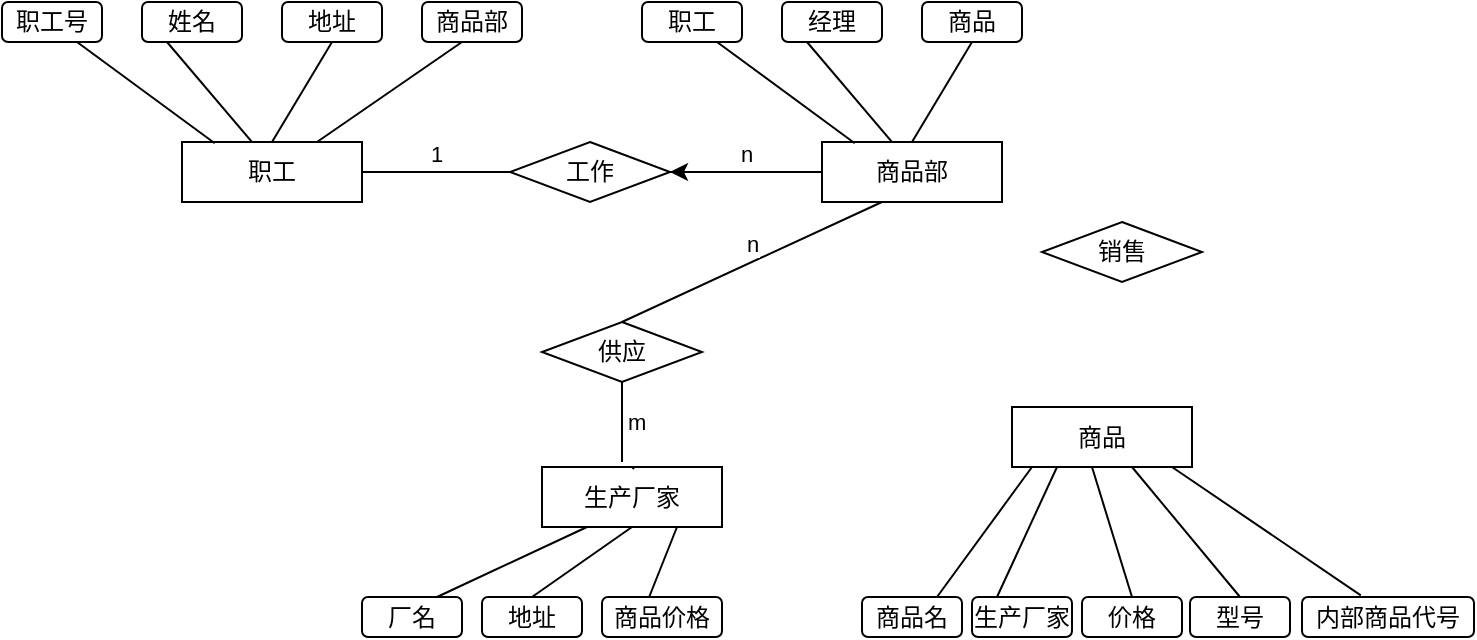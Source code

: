 <mxfile version="21.2.1" type="github">
  <diagram id="1euNr-ZvP-c1quhRwDG3" name="Page-1">
    <mxGraphModel dx="1050" dy="645" grid="1" gridSize="10" guides="1" tooltips="1" connect="1" arrows="1" fold="1" page="1" pageScale="1" pageWidth="827" pageHeight="1169" math="0" shadow="0">
      <root>
        <mxCell id="0" />
        <mxCell id="1" parent="0" />
        <mxCell id="cQ6EdihxnBdIqwO5FPxj-1" value="职工号" style="rounded=1;whiteSpace=wrap;html=1;" parent="1" vertex="1">
          <mxGeometry x="110" y="240" width="50" height="20" as="geometry" />
        </mxCell>
        <mxCell id="qFNM6MwS37XUXvukyAiJ-1" value="姓名" style="rounded=1;whiteSpace=wrap;html=1;" vertex="1" parent="1">
          <mxGeometry x="180" y="240" width="50" height="20" as="geometry" />
        </mxCell>
        <mxCell id="qFNM6MwS37XUXvukyAiJ-2" value="职工" style="rounded=0;whiteSpace=wrap;html=1;" vertex="1" parent="1">
          <mxGeometry x="200" y="310" width="90" height="30" as="geometry" />
        </mxCell>
        <mxCell id="qFNM6MwS37XUXvukyAiJ-3" value="" style="endArrow=none;html=1;rounded=0;exitX=0.182;exitY=0.02;exitDx=0;exitDy=0;exitPerimeter=0;entryX=0.75;entryY=1;entryDx=0;entryDy=0;" edge="1" parent="1" source="qFNM6MwS37XUXvukyAiJ-2" target="cQ6EdihxnBdIqwO5FPxj-1">
          <mxGeometry width="50" height="50" relative="1" as="geometry">
            <mxPoint x="260" y="310" as="sourcePoint" />
            <mxPoint x="310" y="260" as="targetPoint" />
          </mxGeometry>
        </mxCell>
        <mxCell id="qFNM6MwS37XUXvukyAiJ-4" value="" style="endArrow=none;html=1;rounded=0;exitX=0.387;exitY=-0.007;exitDx=0;exitDy=0;exitPerimeter=0;entryX=0.25;entryY=1;entryDx=0;entryDy=0;" edge="1" parent="1" source="qFNM6MwS37XUXvukyAiJ-2" target="qFNM6MwS37XUXvukyAiJ-1">
          <mxGeometry width="50" height="50" relative="1" as="geometry">
            <mxPoint x="420" y="320" as="sourcePoint" />
            <mxPoint x="470" y="270" as="targetPoint" />
          </mxGeometry>
        </mxCell>
        <mxCell id="qFNM6MwS37XUXvukyAiJ-5" value="地址" style="rounded=1;whiteSpace=wrap;html=1;" vertex="1" parent="1">
          <mxGeometry x="250" y="240" width="50" height="20" as="geometry" />
        </mxCell>
        <mxCell id="qFNM6MwS37XUXvukyAiJ-6" value="商品部" style="rounded=1;whiteSpace=wrap;html=1;" vertex="1" parent="1">
          <mxGeometry x="320" y="240" width="50" height="20" as="geometry" />
        </mxCell>
        <mxCell id="qFNM6MwS37XUXvukyAiJ-7" value="" style="endArrow=none;html=1;rounded=0;entryX=0.5;entryY=1;entryDx=0;entryDy=0;exitX=0.5;exitY=0;exitDx=0;exitDy=0;" edge="1" parent="1" source="qFNM6MwS37XUXvukyAiJ-2" target="qFNM6MwS37XUXvukyAiJ-5">
          <mxGeometry width="50" height="50" relative="1" as="geometry">
            <mxPoint x="310" y="400" as="sourcePoint" />
            <mxPoint x="360" y="350" as="targetPoint" />
          </mxGeometry>
        </mxCell>
        <mxCell id="qFNM6MwS37XUXvukyAiJ-8" value="" style="endArrow=none;html=1;rounded=0;exitX=0.75;exitY=0;exitDx=0;exitDy=0;" edge="1" parent="1" source="qFNM6MwS37XUXvukyAiJ-2">
          <mxGeometry width="50" height="50" relative="1" as="geometry">
            <mxPoint x="290" y="310" as="sourcePoint" />
            <mxPoint x="340" y="260" as="targetPoint" />
          </mxGeometry>
        </mxCell>
        <mxCell id="qFNM6MwS37XUXvukyAiJ-9" value="职工" style="rounded=1;whiteSpace=wrap;html=1;" vertex="1" parent="1">
          <mxGeometry x="430" y="240" width="50" height="20" as="geometry" />
        </mxCell>
        <mxCell id="qFNM6MwS37XUXvukyAiJ-10" value="经理" style="rounded=1;whiteSpace=wrap;html=1;" vertex="1" parent="1">
          <mxGeometry x="500" y="240" width="50" height="20" as="geometry" />
        </mxCell>
        <mxCell id="qFNM6MwS37XUXvukyAiJ-42" value="" style="edgeStyle=orthogonalEdgeStyle;rounded=0;orthogonalLoop=1;jettySize=auto;html=1;" edge="1" parent="1" source="qFNM6MwS37XUXvukyAiJ-11" target="qFNM6MwS37XUXvukyAiJ-38">
          <mxGeometry relative="1" as="geometry" />
        </mxCell>
        <mxCell id="qFNM6MwS37XUXvukyAiJ-11" value="商品部" style="rounded=0;whiteSpace=wrap;html=1;" vertex="1" parent="1">
          <mxGeometry x="520" y="310" width="90" height="30" as="geometry" />
        </mxCell>
        <mxCell id="qFNM6MwS37XUXvukyAiJ-12" value="" style="endArrow=none;html=1;rounded=0;exitX=0.182;exitY=0.02;exitDx=0;exitDy=0;exitPerimeter=0;entryX=0.75;entryY=1;entryDx=0;entryDy=0;" edge="1" parent="1" source="qFNM6MwS37XUXvukyAiJ-11" target="qFNM6MwS37XUXvukyAiJ-9">
          <mxGeometry width="50" height="50" relative="1" as="geometry">
            <mxPoint x="580" y="310" as="sourcePoint" />
            <mxPoint x="630" y="260" as="targetPoint" />
          </mxGeometry>
        </mxCell>
        <mxCell id="qFNM6MwS37XUXvukyAiJ-13" value="" style="endArrow=none;html=1;rounded=0;exitX=0.387;exitY=-0.007;exitDx=0;exitDy=0;exitPerimeter=0;entryX=0.25;entryY=1;entryDx=0;entryDy=0;" edge="1" parent="1" source="qFNM6MwS37XUXvukyAiJ-11" target="qFNM6MwS37XUXvukyAiJ-10">
          <mxGeometry width="50" height="50" relative="1" as="geometry">
            <mxPoint x="740" y="320" as="sourcePoint" />
            <mxPoint x="790" y="270" as="targetPoint" />
          </mxGeometry>
        </mxCell>
        <mxCell id="qFNM6MwS37XUXvukyAiJ-15" value="商品" style="rounded=1;whiteSpace=wrap;html=1;" vertex="1" parent="1">
          <mxGeometry x="570" y="240" width="50" height="20" as="geometry" />
        </mxCell>
        <mxCell id="qFNM6MwS37XUXvukyAiJ-16" value="" style="endArrow=none;html=1;rounded=0;entryX=0.5;entryY=1;entryDx=0;entryDy=0;exitX=0.5;exitY=0;exitDx=0;exitDy=0;" edge="1" parent="1" source="qFNM6MwS37XUXvukyAiJ-11">
          <mxGeometry width="50" height="50" relative="1" as="geometry">
            <mxPoint x="630" y="400" as="sourcePoint" />
            <mxPoint x="595" y="260" as="targetPoint" />
          </mxGeometry>
        </mxCell>
        <mxCell id="qFNM6MwS37XUXvukyAiJ-19" value="商品名" style="rounded=1;whiteSpace=wrap;html=1;" vertex="1" parent="1">
          <mxGeometry x="540" y="537.5" width="50" height="20" as="geometry" />
        </mxCell>
        <mxCell id="qFNM6MwS37XUXvukyAiJ-20" value="生产厂家" style="rounded=1;whiteSpace=wrap;html=1;" vertex="1" parent="1">
          <mxGeometry x="595" y="537.5" width="50" height="20" as="geometry" />
        </mxCell>
        <mxCell id="qFNM6MwS37XUXvukyAiJ-21" value="商品" style="rounded=0;whiteSpace=wrap;html=1;" vertex="1" parent="1">
          <mxGeometry x="615" y="442.5" width="90" height="30" as="geometry" />
        </mxCell>
        <mxCell id="qFNM6MwS37XUXvukyAiJ-22" value="" style="endArrow=none;html=1;rounded=0;entryX=0.75;entryY=0;entryDx=0;entryDy=0;" edge="1" parent="1" target="qFNM6MwS37XUXvukyAiJ-19">
          <mxGeometry width="50" height="50" relative="1" as="geometry">
            <mxPoint x="625" y="472.5" as="sourcePoint" />
            <mxPoint x="680" y="557.5" as="targetPoint" />
          </mxGeometry>
        </mxCell>
        <mxCell id="qFNM6MwS37XUXvukyAiJ-23" value="" style="endArrow=none;html=1;rounded=0;exitX=0.25;exitY=1;exitDx=0;exitDy=0;entryX=0.25;entryY=0;entryDx=0;entryDy=0;" edge="1" parent="1" source="qFNM6MwS37XUXvukyAiJ-21" target="qFNM6MwS37XUXvukyAiJ-20">
          <mxGeometry width="50" height="50" relative="1" as="geometry">
            <mxPoint x="790" y="617.5" as="sourcePoint" />
            <mxPoint x="840" y="567.5" as="targetPoint" />
          </mxGeometry>
        </mxCell>
        <mxCell id="qFNM6MwS37XUXvukyAiJ-24" value="价格" style="rounded=1;whiteSpace=wrap;html=1;" vertex="1" parent="1">
          <mxGeometry x="650" y="537.5" width="50" height="20" as="geometry" />
        </mxCell>
        <mxCell id="qFNM6MwS37XUXvukyAiJ-25" value="型号" style="rounded=1;whiteSpace=wrap;html=1;" vertex="1" parent="1">
          <mxGeometry x="704" y="537.5" width="50" height="20" as="geometry" />
        </mxCell>
        <mxCell id="qFNM6MwS37XUXvukyAiJ-26" value="" style="endArrow=none;html=1;rounded=0;entryX=0.5;entryY=0;entryDx=0;entryDy=0;" edge="1" parent="1" target="qFNM6MwS37XUXvukyAiJ-24">
          <mxGeometry width="50" height="50" relative="1" as="geometry">
            <mxPoint x="655" y="472.5" as="sourcePoint" />
            <mxPoint x="635" y="532.5" as="targetPoint" />
          </mxGeometry>
        </mxCell>
        <mxCell id="qFNM6MwS37XUXvukyAiJ-27" value="" style="endArrow=none;html=1;rounded=0;entryX=0.5;entryY=0;entryDx=0;entryDy=0;" edge="1" parent="1" target="qFNM6MwS37XUXvukyAiJ-25">
          <mxGeometry width="50" height="50" relative="1" as="geometry">
            <mxPoint x="675" y="472.5" as="sourcePoint" />
            <mxPoint x="710" y="557.5" as="targetPoint" />
          </mxGeometry>
        </mxCell>
        <mxCell id="qFNM6MwS37XUXvukyAiJ-28" value="内部商品代号" style="rounded=1;whiteSpace=wrap;html=1;" vertex="1" parent="1">
          <mxGeometry x="760" y="537.5" width="86" height="20" as="geometry" />
        </mxCell>
        <mxCell id="qFNM6MwS37XUXvukyAiJ-29" value="" style="endArrow=none;html=1;rounded=0;entryX=0.342;entryY=-0.04;entryDx=0;entryDy=0;entryPerimeter=0;" edge="1" parent="1" target="qFNM6MwS37XUXvukyAiJ-28">
          <mxGeometry width="50" height="50" relative="1" as="geometry">
            <mxPoint x="695" y="472.5" as="sourcePoint" />
            <mxPoint x="790" y="557.5" as="targetPoint" />
          </mxGeometry>
        </mxCell>
        <mxCell id="qFNM6MwS37XUXvukyAiJ-30" value="厂名" style="rounded=1;whiteSpace=wrap;html=1;direction=east;flipH=0;flipV=0;" vertex="1" parent="1">
          <mxGeometry x="290" y="537.5" width="50" height="20" as="geometry" />
        </mxCell>
        <mxCell id="qFNM6MwS37XUXvukyAiJ-31" value="地址" style="rounded=1;whiteSpace=wrap;html=1;direction=east;flipH=0;flipV=0;" vertex="1" parent="1">
          <mxGeometry x="350" y="537.5" width="50" height="20" as="geometry" />
        </mxCell>
        <mxCell id="qFNM6MwS37XUXvukyAiJ-32" value="生产厂家" style="rounded=0;whiteSpace=wrap;html=1;direction=east;flipH=0;flipV=0;" vertex="1" parent="1">
          <mxGeometry x="380" y="472.5" width="90" height="30" as="geometry" />
        </mxCell>
        <mxCell id="qFNM6MwS37XUXvukyAiJ-33" value="" style="endArrow=none;html=1;rounded=0;exitX=0.25;exitY=1;exitDx=0;exitDy=0;entryX=0.75;entryY=0;entryDx=0;entryDy=0;" edge="1" parent="1" source="qFNM6MwS37XUXvukyAiJ-32" target="qFNM6MwS37XUXvukyAiJ-30">
          <mxGeometry width="50" height="50" relative="1" as="geometry">
            <mxPoint x="497.24" y="501.3" as="sourcePoint" />
            <mxPoint x="547.24" y="451.3" as="targetPoint" />
          </mxGeometry>
        </mxCell>
        <mxCell id="qFNM6MwS37XUXvukyAiJ-34" value="" style="endArrow=none;html=1;rounded=0;exitX=0.5;exitY=1;exitDx=0;exitDy=0;entryX=0.5;entryY=0;entryDx=0;entryDy=0;" edge="1" parent="1" source="qFNM6MwS37XUXvukyAiJ-32" target="qFNM6MwS37XUXvukyAiJ-31">
          <mxGeometry width="50" height="50" relative="1" as="geometry">
            <mxPoint x="620.34" y="512.92" as="sourcePoint" />
            <mxPoint x="670.34" y="462.92" as="targetPoint" />
          </mxGeometry>
        </mxCell>
        <mxCell id="qFNM6MwS37XUXvukyAiJ-35" value="商品价格" style="rounded=1;whiteSpace=wrap;html=1;direction=east;flipH=0;flipV=0;" vertex="1" parent="1">
          <mxGeometry x="410" y="537.5" width="60" height="20" as="geometry" />
        </mxCell>
        <mxCell id="qFNM6MwS37XUXvukyAiJ-36" value="" style="endArrow=none;html=1;rounded=0;entryX=0.5;entryY=0;entryDx=0;entryDy=0;exitX=0.5;exitY=0;exitDx=0;exitDy=0;" edge="1" parent="1" source="qFNM6MwS37XUXvukyAiJ-32">
          <mxGeometry width="50" height="50" relative="1" as="geometry">
            <mxPoint x="461" y="613.5" as="sourcePoint" />
            <mxPoint x="426" y="473.5" as="targetPoint" />
          </mxGeometry>
        </mxCell>
        <mxCell id="qFNM6MwS37XUXvukyAiJ-40" value="1" style="edgeStyle=orthogonalEdgeStyle;rounded=0;orthogonalLoop=1;jettySize=auto;html=1;entryX=1;entryY=0.5;entryDx=0;entryDy=0;endArrow=none;endFill=0;labelPosition=center;verticalLabelPosition=top;align=center;verticalAlign=bottom;" edge="1" parent="1" source="qFNM6MwS37XUXvukyAiJ-38" target="qFNM6MwS37XUXvukyAiJ-2">
          <mxGeometry relative="1" as="geometry" />
        </mxCell>
        <mxCell id="qFNM6MwS37XUXvukyAiJ-41" value="n" style="edgeStyle=orthogonalEdgeStyle;rounded=0;orthogonalLoop=1;jettySize=auto;html=1;exitX=1;exitY=0.5;exitDx=0;exitDy=0;entryX=0;entryY=0.5;entryDx=0;entryDy=0;endArrow=none;endFill=0;labelPosition=center;verticalLabelPosition=top;align=center;verticalAlign=bottom;" edge="1" parent="1" source="qFNM6MwS37XUXvukyAiJ-38" target="qFNM6MwS37XUXvukyAiJ-11">
          <mxGeometry relative="1" as="geometry" />
        </mxCell>
        <mxCell id="qFNM6MwS37XUXvukyAiJ-38" value="工作" style="rhombus;whiteSpace=wrap;html=1;" vertex="1" parent="1">
          <mxGeometry x="364" y="310" width="80" height="30" as="geometry" />
        </mxCell>
        <mxCell id="qFNM6MwS37XUXvukyAiJ-43" value="" style="endArrow=none;html=1;rounded=0;entryX=0.75;entryY=1;entryDx=0;entryDy=0;exitX=0.393;exitY=0;exitDx=0;exitDy=0;exitPerimeter=0;" edge="1" parent="1" source="qFNM6MwS37XUXvukyAiJ-35" target="qFNM6MwS37XUXvukyAiJ-32">
          <mxGeometry width="50" height="50" relative="1" as="geometry">
            <mxPoint x="490" y="532.5" as="sourcePoint" />
            <mxPoint x="540" y="482.5" as="targetPoint" />
          </mxGeometry>
        </mxCell>
        <mxCell id="qFNM6MwS37XUXvukyAiJ-48" value="m" style="edgeStyle=orthogonalEdgeStyle;rounded=0;orthogonalLoop=1;jettySize=auto;html=1;exitX=0.5;exitY=1;exitDx=0;exitDy=0;endArrow=none;endFill=0;labelPosition=right;verticalLabelPosition=middle;align=left;verticalAlign=middle;" edge="1" parent="1" source="qFNM6MwS37XUXvukyAiJ-45">
          <mxGeometry relative="1" as="geometry">
            <mxPoint x="420" y="470" as="targetPoint" />
          </mxGeometry>
        </mxCell>
        <mxCell id="qFNM6MwS37XUXvukyAiJ-45" value="供应" style="rhombus;whiteSpace=wrap;html=1;" vertex="1" parent="1">
          <mxGeometry x="380" y="400" width="80" height="30" as="geometry" />
        </mxCell>
        <mxCell id="qFNM6MwS37XUXvukyAiJ-46" value="销售" style="rhombus;whiteSpace=wrap;html=1;" vertex="1" parent="1">
          <mxGeometry x="630" y="350" width="80" height="30" as="geometry" />
        </mxCell>
        <mxCell id="qFNM6MwS37XUXvukyAiJ-49" value="n" style="endArrow=none;html=1;rounded=0;exitX=0.5;exitY=0;exitDx=0;exitDy=0;labelPosition=center;verticalLabelPosition=top;align=center;verticalAlign=bottom;" edge="1" parent="1" source="qFNM6MwS37XUXvukyAiJ-45">
          <mxGeometry width="50" height="50" relative="1" as="geometry">
            <mxPoint x="500" y="390" as="sourcePoint" />
            <mxPoint x="550" y="340" as="targetPoint" />
          </mxGeometry>
        </mxCell>
      </root>
    </mxGraphModel>
  </diagram>
</mxfile>

